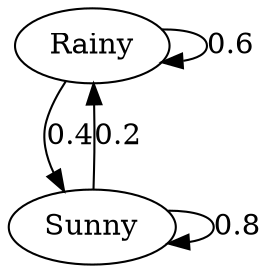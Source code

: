 digraph {
	Rainy [label=Rainy]
	Sunny [label=Sunny]
	Rainy -> Rainy [label=0.6]
	Rainy -> Sunny [label=0.4]
	Sunny -> Rainy [label=0.2]
	Sunny -> Sunny [label=0.8]
}
